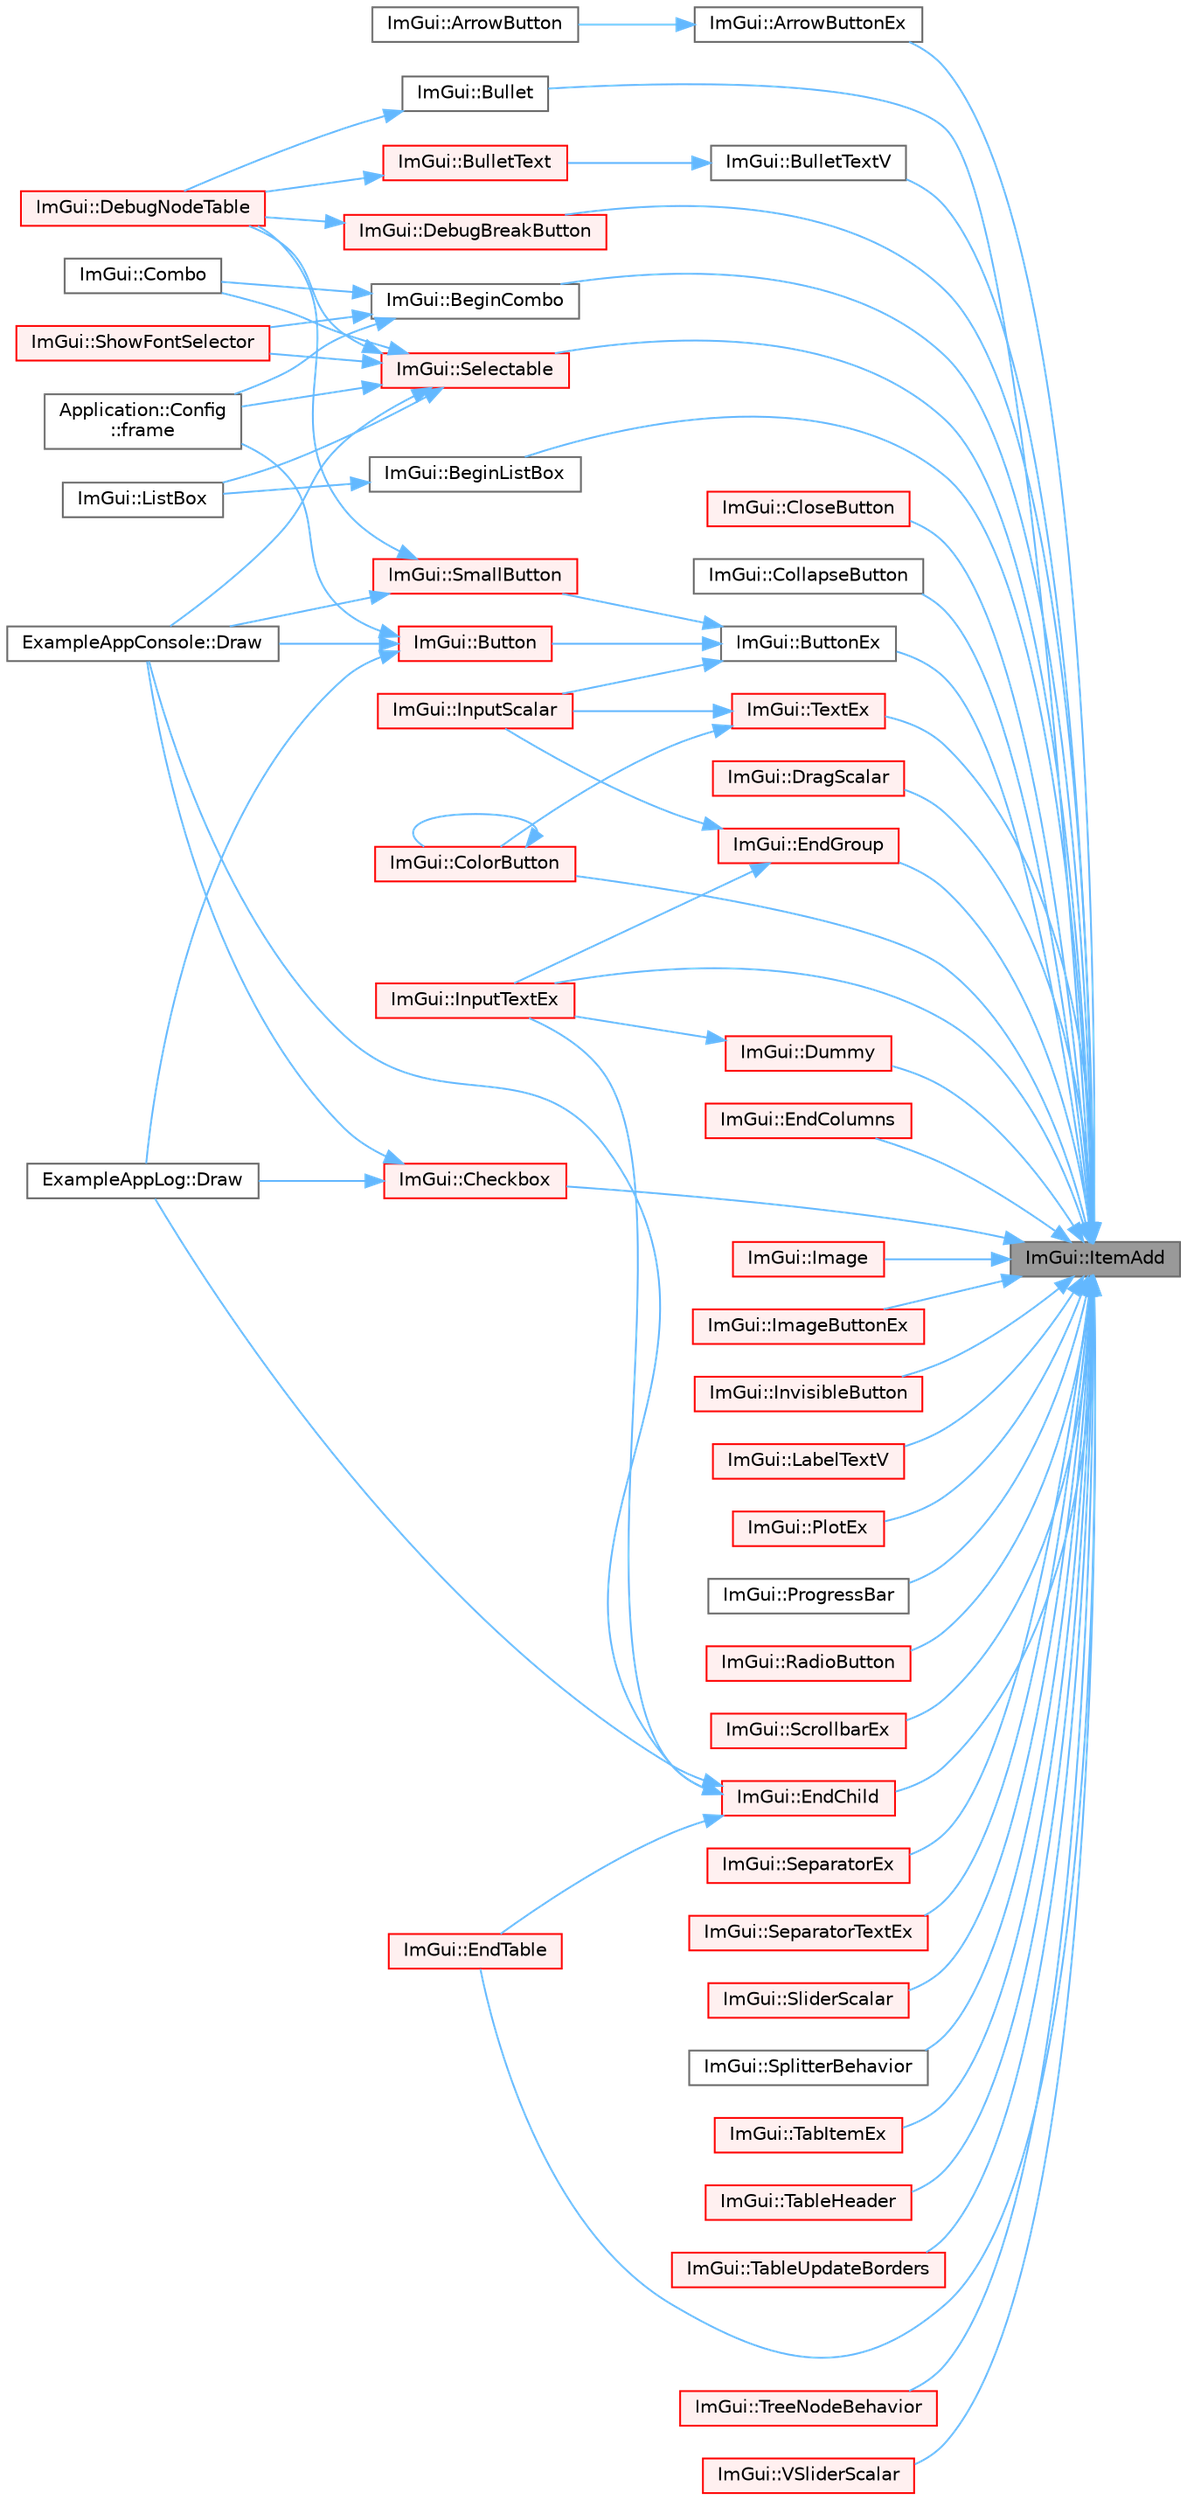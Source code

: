 digraph "ImGui::ItemAdd"
{
 // LATEX_PDF_SIZE
  bgcolor="transparent";
  edge [fontname=Helvetica,fontsize=10,labelfontname=Helvetica,labelfontsize=10];
  node [fontname=Helvetica,fontsize=10,shape=box,height=0.2,width=0.4];
  rankdir="RL";
  Node1 [id="Node000001",label="ImGui::ItemAdd",height=0.2,width=0.4,color="gray40", fillcolor="grey60", style="filled", fontcolor="black",tooltip=" "];
  Node1 -> Node2 [id="edge1_Node000001_Node000002",dir="back",color="steelblue1",style="solid",tooltip=" "];
  Node2 [id="Node000002",label="ImGui::ArrowButtonEx",height=0.2,width=0.4,color="grey40", fillcolor="white", style="filled",URL="$namespace_im_gui.html#ab05ee8e53f29fbb84942a494f2ac3292",tooltip=" "];
  Node2 -> Node3 [id="edge2_Node000002_Node000003",dir="back",color="steelblue1",style="solid",tooltip=" "];
  Node3 [id="Node000003",label="ImGui::ArrowButton",height=0.2,width=0.4,color="grey40", fillcolor="white", style="filled",URL="$namespace_im_gui.html#ad2bc397a02d5e4b8a14360d89abc6242",tooltip=" "];
  Node1 -> Node4 [id="edge3_Node000001_Node000004",dir="back",color="steelblue1",style="solid",tooltip=" "];
  Node4 [id="Node000004",label="ImGui::BeginCombo",height=0.2,width=0.4,color="grey40", fillcolor="white", style="filled",URL="$namespace_im_gui.html#aa895095bdc7a2907375c555e245575ea",tooltip=" "];
  Node4 -> Node5 [id="edge4_Node000004_Node000005",dir="back",color="steelblue1",style="solid",tooltip=" "];
  Node5 [id="Node000005",label="ImGui::Combo",height=0.2,width=0.4,color="grey40", fillcolor="white", style="filled",URL="$namespace_im_gui.html#ad530c65e7cdfaf03f4e9b2f4e3fed8fc",tooltip=" "];
  Node4 -> Node6 [id="edge5_Node000004_Node000006",dir="back",color="steelblue1",style="solid",tooltip=" "];
  Node6 [id="Node000006",label="Application::Config\l::frame",height=0.2,width=0.4,color="grey40", fillcolor="white", style="filled",URL="$class_application_1_1_config.html#a291cc3a874949e121dcf83a3f90681bc",tooltip=" "];
  Node4 -> Node7 [id="edge6_Node000004_Node000007",dir="back",color="steelblue1",style="solid",tooltip=" "];
  Node7 [id="Node000007",label="ImGui::ShowFontSelector",height=0.2,width=0.4,color="red", fillcolor="#FFF0F0", style="filled",URL="$namespace_im_gui.html#a0bdce99eef17ef1e1fef40a18bd811ab",tooltip=" "];
  Node1 -> Node10 [id="edge7_Node000001_Node000010",dir="back",color="steelblue1",style="solid",tooltip=" "];
  Node10 [id="Node000010",label="ImGui::BeginListBox",height=0.2,width=0.4,color="grey40", fillcolor="white", style="filled",URL="$namespace_im_gui.html#a2f37c541760a39c189ebdd86c15b60d9",tooltip=" "];
  Node10 -> Node11 [id="edge8_Node000010_Node000011",dir="back",color="steelblue1",style="solid",tooltip=" "];
  Node11 [id="Node000011",label="ImGui::ListBox",height=0.2,width=0.4,color="grey40", fillcolor="white", style="filled",URL="$namespace_im_gui.html#a94c78076bd40ff548ecd124f95af8710",tooltip=" "];
  Node1 -> Node12 [id="edge9_Node000001_Node000012",dir="back",color="steelblue1",style="solid",tooltip=" "];
  Node12 [id="Node000012",label="ImGui::Bullet",height=0.2,width=0.4,color="grey40", fillcolor="white", style="filled",URL="$namespace_im_gui.html#ae2d22212681556d2c2398dfd152f3121",tooltip=" "];
  Node12 -> Node13 [id="edge10_Node000012_Node000013",dir="back",color="steelblue1",style="solid",tooltip=" "];
  Node13 [id="Node000013",label="ImGui::DebugNodeTable",height=0.2,width=0.4,color="red", fillcolor="#FFF0F0", style="filled",URL="$namespace_im_gui.html#ae944ffc599add73d6f3220165475ffd8",tooltip=" "];
  Node1 -> Node15 [id="edge11_Node000001_Node000015",dir="back",color="steelblue1",style="solid",tooltip=" "];
  Node15 [id="Node000015",label="ImGui::BulletTextV",height=0.2,width=0.4,color="grey40", fillcolor="white", style="filled",URL="$namespace_im_gui.html#af8f4b5e96c745e205974857f9a584583",tooltip=" "];
  Node15 -> Node16 [id="edge12_Node000015_Node000016",dir="back",color="steelblue1",style="solid",tooltip=" "];
  Node16 [id="Node000016",label="ImGui::BulletText",height=0.2,width=0.4,color="red", fillcolor="#FFF0F0", style="filled",URL="$namespace_im_gui.html#af8d34d563b17c683943a0fa7bf5807bc",tooltip=" "];
  Node16 -> Node13 [id="edge13_Node000016_Node000013",dir="back",color="steelblue1",style="solid",tooltip=" "];
  Node1 -> Node28 [id="edge14_Node000001_Node000028",dir="back",color="steelblue1",style="solid",tooltip=" "];
  Node28 [id="Node000028",label="ImGui::ButtonEx",height=0.2,width=0.4,color="grey40", fillcolor="white", style="filled",URL="$namespace_im_gui.html#ae479220c66b039874c6e4c9e9b22849f",tooltip=" "];
  Node28 -> Node29 [id="edge15_Node000028_Node000029",dir="back",color="steelblue1",style="solid",tooltip=" "];
  Node29 [id="Node000029",label="ImGui::Button",height=0.2,width=0.4,color="red", fillcolor="#FFF0F0", style="filled",URL="$namespace_im_gui.html#a38094c568ce398db5a3abb9d3ac92030",tooltip=" "];
  Node29 -> Node37 [id="edge16_Node000029_Node000037",dir="back",color="steelblue1",style="solid",tooltip=" "];
  Node37 [id="Node000037",label="ExampleAppConsole::Draw",height=0.2,width=0.4,color="grey40", fillcolor="white", style="filled",URL="$struct_example_app_console.html#a0518a09c7e8648dd52c7c06df19ac17a",tooltip=" "];
  Node29 -> Node38 [id="edge17_Node000029_Node000038",dir="back",color="steelblue1",style="solid",tooltip=" "];
  Node38 [id="Node000038",label="ExampleAppLog::Draw",height=0.2,width=0.4,color="grey40", fillcolor="white", style="filled",URL="$struct_example_app_log.html#a5ad3a4bdb89171b84aeaff96948a1f77",tooltip=" "];
  Node29 -> Node6 [id="edge18_Node000029_Node000006",dir="back",color="steelblue1",style="solid",tooltip=" "];
  Node28 -> Node43 [id="edge19_Node000028_Node000043",dir="back",color="steelblue1",style="solid",tooltip=" "];
  Node43 [id="Node000043",label="ImGui::InputScalar",height=0.2,width=0.4,color="red", fillcolor="#FFF0F0", style="filled",URL="$namespace_im_gui.html#afdb54540b7480872fbb746f64344b374",tooltip=" "];
  Node28 -> Node54 [id="edge20_Node000028_Node000054",dir="back",color="steelblue1",style="solid",tooltip=" "];
  Node54 [id="Node000054",label="ImGui::SmallButton",height=0.2,width=0.4,color="red", fillcolor="#FFF0F0", style="filled",URL="$namespace_im_gui.html#a5b76ec69758aeb0a00a66f142f7a4fb2",tooltip=" "];
  Node54 -> Node13 [id="edge21_Node000054_Node000013",dir="back",color="steelblue1",style="solid",tooltip=" "];
  Node54 -> Node37 [id="edge22_Node000054_Node000037",dir="back",color="steelblue1",style="solid",tooltip=" "];
  Node1 -> Node57 [id="edge23_Node000001_Node000057",dir="back",color="steelblue1",style="solid",tooltip=" "];
  Node57 [id="Node000057",label="ImGui::Checkbox",height=0.2,width=0.4,color="red", fillcolor="#FFF0F0", style="filled",URL="$namespace_im_gui.html#a57d73c1d0ef807fef734d91024092027",tooltip=" "];
  Node57 -> Node37 [id="edge24_Node000057_Node000037",dir="back",color="steelblue1",style="solid",tooltip=" "];
  Node57 -> Node38 [id="edge25_Node000057_Node000038",dir="back",color="steelblue1",style="solid",tooltip=" "];
  Node1 -> Node59 [id="edge26_Node000001_Node000059",dir="back",color="steelblue1",style="solid",tooltip=" "];
  Node59 [id="Node000059",label="ImGui::CloseButton",height=0.2,width=0.4,color="red", fillcolor="#FFF0F0", style="filled",URL="$namespace_im_gui.html#a4f6da873474094ce131edd2dcda98551",tooltip=" "];
  Node1 -> Node65 [id="edge27_Node000001_Node000065",dir="back",color="steelblue1",style="solid",tooltip=" "];
  Node65 [id="Node000065",label="ImGui::CollapseButton",height=0.2,width=0.4,color="grey40", fillcolor="white", style="filled",URL="$namespace_im_gui.html#acd027458d7a062d3d3073339454624e3",tooltip=" "];
  Node1 -> Node66 [id="edge28_Node000001_Node000066",dir="back",color="steelblue1",style="solid",tooltip=" "];
  Node66 [id="Node000066",label="ImGui::ColorButton",height=0.2,width=0.4,color="red", fillcolor="#FFF0F0", style="filled",URL="$namespace_im_gui.html#ae2d7c8f37726810753d71d480f0af7f0",tooltip=" "];
  Node66 -> Node66 [id="edge29_Node000066_Node000066",dir="back",color="steelblue1",style="solid",tooltip=" "];
  Node1 -> Node68 [id="edge30_Node000001_Node000068",dir="back",color="steelblue1",style="solid",tooltip=" "];
  Node68 [id="Node000068",label="ImGui::DebugBreakButton",height=0.2,width=0.4,color="red", fillcolor="#FFF0F0", style="filled",URL="$namespace_im_gui.html#ac2e737b701b4d252a54006a4c4214928",tooltip=" "];
  Node68 -> Node13 [id="edge31_Node000068_Node000013",dir="back",color="steelblue1",style="solid",tooltip=" "];
  Node1 -> Node69 [id="edge32_Node000001_Node000069",dir="back",color="steelblue1",style="solid",tooltip=" "];
  Node69 [id="Node000069",label="ImGui::DragScalar",height=0.2,width=0.4,color="red", fillcolor="#FFF0F0", style="filled",URL="$namespace_im_gui.html#a17d8926e8f44a6d00575b12081c51fe0",tooltip=" "];
  Node1 -> Node81 [id="edge33_Node000001_Node000081",dir="back",color="steelblue1",style="solid",tooltip=" "];
  Node81 [id="Node000081",label="ImGui::Dummy",height=0.2,width=0.4,color="red", fillcolor="#FFF0F0", style="filled",URL="$namespace_im_gui.html#a8b0fb07113251301ff897b8578a53f34",tooltip=" "];
  Node81 -> Node83 [id="edge34_Node000081_Node000083",dir="back",color="steelblue1",style="solid",tooltip=" "];
  Node83 [id="Node000083",label="ImGui::InputTextEx",height=0.2,width=0.4,color="red", fillcolor="#FFF0F0", style="filled",URL="$namespace_im_gui.html#af89af17ecc11653f25fea1e50e195de6",tooltip=" "];
  Node1 -> Node104 [id="edge35_Node000001_Node000104",dir="back",color="steelblue1",style="solid",tooltip=" "];
  Node104 [id="Node000104",label="ImGui::EndChild",height=0.2,width=0.4,color="red", fillcolor="#FFF0F0", style="filled",URL="$namespace_im_gui.html#af8de559a88c1442d6df8c1b04c86e997",tooltip=" "];
  Node104 -> Node37 [id="edge36_Node000104_Node000037",dir="back",color="steelblue1",style="solid",tooltip=" "];
  Node104 -> Node38 [id="edge37_Node000104_Node000038",dir="back",color="steelblue1",style="solid",tooltip=" "];
  Node104 -> Node107 [id="edge38_Node000104_Node000107",dir="back",color="steelblue1",style="solid",tooltip=" "];
  Node107 [id="Node000107",label="ImGui::EndTable",height=0.2,width=0.4,color="red", fillcolor="#FFF0F0", style="filled",URL="$namespace_im_gui.html#a9c70aaa6464c2e51e6f3342da133ada1",tooltip=" "];
  Node104 -> Node83 [id="edge39_Node000104_Node000083",dir="back",color="steelblue1",style="solid",tooltip=" "];
  Node1 -> Node111 [id="edge40_Node000001_Node000111",dir="back",color="steelblue1",style="solid",tooltip=" "];
  Node111 [id="Node000111",label="ImGui::EndColumns",height=0.2,width=0.4,color="red", fillcolor="#FFF0F0", style="filled",URL="$namespace_im_gui.html#af93bed3bce5475fe4d525d744f16aa20",tooltip=" "];
  Node1 -> Node160 [id="edge41_Node000001_Node000160",dir="back",color="steelblue1",style="solid",tooltip=" "];
  Node160 [id="Node000160",label="ImGui::EndGroup",height=0.2,width=0.4,color="red", fillcolor="#FFF0F0", style="filled",URL="$namespace_im_gui.html#a05fc97fc64f28a55486087f503d9a622",tooltip=" "];
  Node160 -> Node43 [id="edge42_Node000160_Node000043",dir="back",color="steelblue1",style="solid",tooltip=" "];
  Node160 -> Node83 [id="edge43_Node000160_Node000083",dir="back",color="steelblue1",style="solid",tooltip=" "];
  Node1 -> Node107 [id="edge44_Node000001_Node000107",dir="back",color="steelblue1",style="solid",tooltip=" "];
  Node1 -> Node162 [id="edge45_Node000001_Node000162",dir="back",color="steelblue1",style="solid",tooltip=" "];
  Node162 [id="Node000162",label="ImGui::Image",height=0.2,width=0.4,color="red", fillcolor="#FFF0F0", style="filled",URL="$namespace_im_gui.html#a95b5d733371c3b74caf89dbae8d51419",tooltip=" "];
  Node1 -> Node163 [id="edge46_Node000001_Node000163",dir="back",color="steelblue1",style="solid",tooltip=" "];
  Node163 [id="Node000163",label="ImGui::ImageButtonEx",height=0.2,width=0.4,color="red", fillcolor="#FFF0F0", style="filled",URL="$namespace_im_gui.html#aa696e652d6c161dadfd12c4392d6b8ed",tooltip=" "];
  Node1 -> Node83 [id="edge47_Node000001_Node000083",dir="back",color="steelblue1",style="solid",tooltip=" "];
  Node1 -> Node166 [id="edge48_Node000001_Node000166",dir="back",color="steelblue1",style="solid",tooltip=" "];
  Node166 [id="Node000166",label="ImGui::InvisibleButton",height=0.2,width=0.4,color="red", fillcolor="#FFF0F0", style="filled",URL="$namespace_im_gui.html#a1f61951b9d3a38083bd77b1dbe3ea895",tooltip=" "];
  Node1 -> Node167 [id="edge49_Node000001_Node000167",dir="back",color="steelblue1",style="solid",tooltip=" "];
  Node167 [id="Node000167",label="ImGui::LabelTextV",height=0.2,width=0.4,color="red", fillcolor="#FFF0F0", style="filled",URL="$namespace_im_gui.html#a55e5a7edb676a8f5cd7f65443138a8a0",tooltip=" "];
  Node1 -> Node154 [id="edge50_Node000001_Node000154",dir="back",color="steelblue1",style="solid",tooltip=" "];
  Node154 [id="Node000154",label="ImGui::PlotEx",height=0.2,width=0.4,color="red", fillcolor="#FFF0F0", style="filled",URL="$namespace_im_gui.html#afb3147b9a00e396e0b11a1bfe24b8f42",tooltip=" "];
  Node1 -> Node169 [id="edge51_Node000001_Node000169",dir="back",color="steelblue1",style="solid",tooltip=" "];
  Node169 [id="Node000169",label="ImGui::ProgressBar",height=0.2,width=0.4,color="grey40", fillcolor="white", style="filled",URL="$namespace_im_gui.html#a412b0416ad68c0ac46e5d66805d911ff",tooltip=" "];
  Node1 -> Node170 [id="edge52_Node000001_Node000170",dir="back",color="steelblue1",style="solid",tooltip=" "];
  Node170 [id="Node000170",label="ImGui::RadioButton",height=0.2,width=0.4,color="red", fillcolor="#FFF0F0", style="filled",URL="$namespace_im_gui.html#a6b146763845cbad5a4144772279631bc",tooltip=" "];
  Node1 -> Node172 [id="edge53_Node000001_Node000172",dir="back",color="steelblue1",style="solid",tooltip=" "];
  Node172 [id="Node000172",label="ImGui::ScrollbarEx",height=0.2,width=0.4,color="red", fillcolor="#FFF0F0", style="filled",URL="$namespace_im_gui.html#a35eab777db4f6cb0d5242fd6968dab73",tooltip=" "];
  Node1 -> Node174 [id="edge54_Node000001_Node000174",dir="back",color="steelblue1",style="solid",tooltip=" "];
  Node174 [id="Node000174",label="ImGui::Selectable",height=0.2,width=0.4,color="red", fillcolor="#FFF0F0", style="filled",URL="$namespace_im_gui.html#af98575238bda183a523df19fb447af60",tooltip=" "];
  Node174 -> Node5 [id="edge55_Node000174_Node000005",dir="back",color="steelblue1",style="solid",tooltip=" "];
  Node174 -> Node13 [id="edge56_Node000174_Node000013",dir="back",color="steelblue1",style="solid",tooltip=" "];
  Node174 -> Node37 [id="edge57_Node000174_Node000037",dir="back",color="steelblue1",style="solid",tooltip=" "];
  Node174 -> Node6 [id="edge58_Node000174_Node000006",dir="back",color="steelblue1",style="solid",tooltip=" "];
  Node174 -> Node11 [id="edge59_Node000174_Node000011",dir="back",color="steelblue1",style="solid",tooltip=" "];
  Node174 -> Node7 [id="edge60_Node000174_Node000007",dir="back",color="steelblue1",style="solid",tooltip=" "];
  Node1 -> Node180 [id="edge61_Node000001_Node000180",dir="back",color="steelblue1",style="solid",tooltip=" "];
  Node180 [id="Node000180",label="ImGui::SeparatorEx",height=0.2,width=0.4,color="red", fillcolor="#FFF0F0", style="filled",URL="$namespace_im_gui.html#acd77978447d71b3113ad084dfde1fe18",tooltip=" "];
  Node1 -> Node183 [id="edge62_Node000001_Node000183",dir="back",color="steelblue1",style="solid",tooltip=" "];
  Node183 [id="Node000183",label="ImGui::SeparatorTextEx",height=0.2,width=0.4,color="red", fillcolor="#FFF0F0", style="filled",URL="$namespace_im_gui.html#a14e42bfa66f05d0ae2304e27ee1fb2b3",tooltip=" "];
  Node1 -> Node93 [id="edge63_Node000001_Node000093",dir="back",color="steelblue1",style="solid",tooltip=" "];
  Node93 [id="Node000093",label="ImGui::SliderScalar",height=0.2,width=0.4,color="red", fillcolor="#FFF0F0", style="filled",URL="$namespace_im_gui.html#afdd7faa9a69f75b8d674cdc207441bea",tooltip=" "];
  Node1 -> Node185 [id="edge64_Node000001_Node000185",dir="back",color="steelblue1",style="solid",tooltip=" "];
  Node185 [id="Node000185",label="ImGui::SplitterBehavior",height=0.2,width=0.4,color="grey40", fillcolor="white", style="filled",URL="$namespace_im_gui.html#a285913cd915ee715cd6a804e1b83814c",tooltip=" "];
  Node1 -> Node62 [id="edge65_Node000001_Node000062",dir="back",color="steelblue1",style="solid",tooltip=" "];
  Node62 [id="Node000062",label="ImGui::TabItemEx",height=0.2,width=0.4,color="red", fillcolor="#FFF0F0", style="filled",URL="$namespace_im_gui.html#a4e0986fc689e7855cd9a9099dc87dac5",tooltip=" "];
  Node1 -> Node151 [id="edge66_Node000001_Node000151",dir="back",color="steelblue1",style="solid",tooltip=" "];
  Node151 [id="Node000151",label="ImGui::TableHeader",height=0.2,width=0.4,color="red", fillcolor="#FFF0F0", style="filled",URL="$namespace_im_gui.html#ae51bc07bc518779f58def3c0e2d0045c",tooltip=" "];
  Node1 -> Node186 [id="edge67_Node000001_Node000186",dir="back",color="steelblue1",style="solid",tooltip=" "];
  Node186 [id="Node000186",label="ImGui::TableUpdateBorders",height=0.2,width=0.4,color="red", fillcolor="#FFF0F0", style="filled",URL="$namespace_im_gui.html#a339483446800bd4c7d2e4f5683e21de0",tooltip=" "];
  Node1 -> Node187 [id="edge68_Node000001_Node000187",dir="back",color="steelblue1",style="solid",tooltip=" "];
  Node187 [id="Node000187",label="ImGui::TextEx",height=0.2,width=0.4,color="red", fillcolor="#FFF0F0", style="filled",URL="$namespace_im_gui.html#aae6420fec03511fd478d9108f31e6b5f",tooltip=" "];
  Node187 -> Node66 [id="edge69_Node000187_Node000066",dir="back",color="steelblue1",style="solid",tooltip=" "];
  Node187 -> Node43 [id="edge70_Node000187_Node000043",dir="back",color="steelblue1",style="solid",tooltip=" "];
  Node1 -> Node203 [id="edge71_Node000001_Node000203",dir="back",color="steelblue1",style="solid",tooltip=" "];
  Node203 [id="Node000203",label="ImGui::TreeNodeBehavior",height=0.2,width=0.4,color="red", fillcolor="#FFF0F0", style="filled",URL="$namespace_im_gui.html#a918eabf70d288e93b2519ee1eac2c0b4",tooltip=" "];
  Node1 -> Node215 [id="edge72_Node000001_Node000215",dir="back",color="steelblue1",style="solid",tooltip=" "];
  Node215 [id="Node000215",label="ImGui::VSliderScalar",height=0.2,width=0.4,color="red", fillcolor="#FFF0F0", style="filled",URL="$namespace_im_gui.html#a6ad24ca37a530d43f9d1c727d94e4829",tooltip=" "];
}

